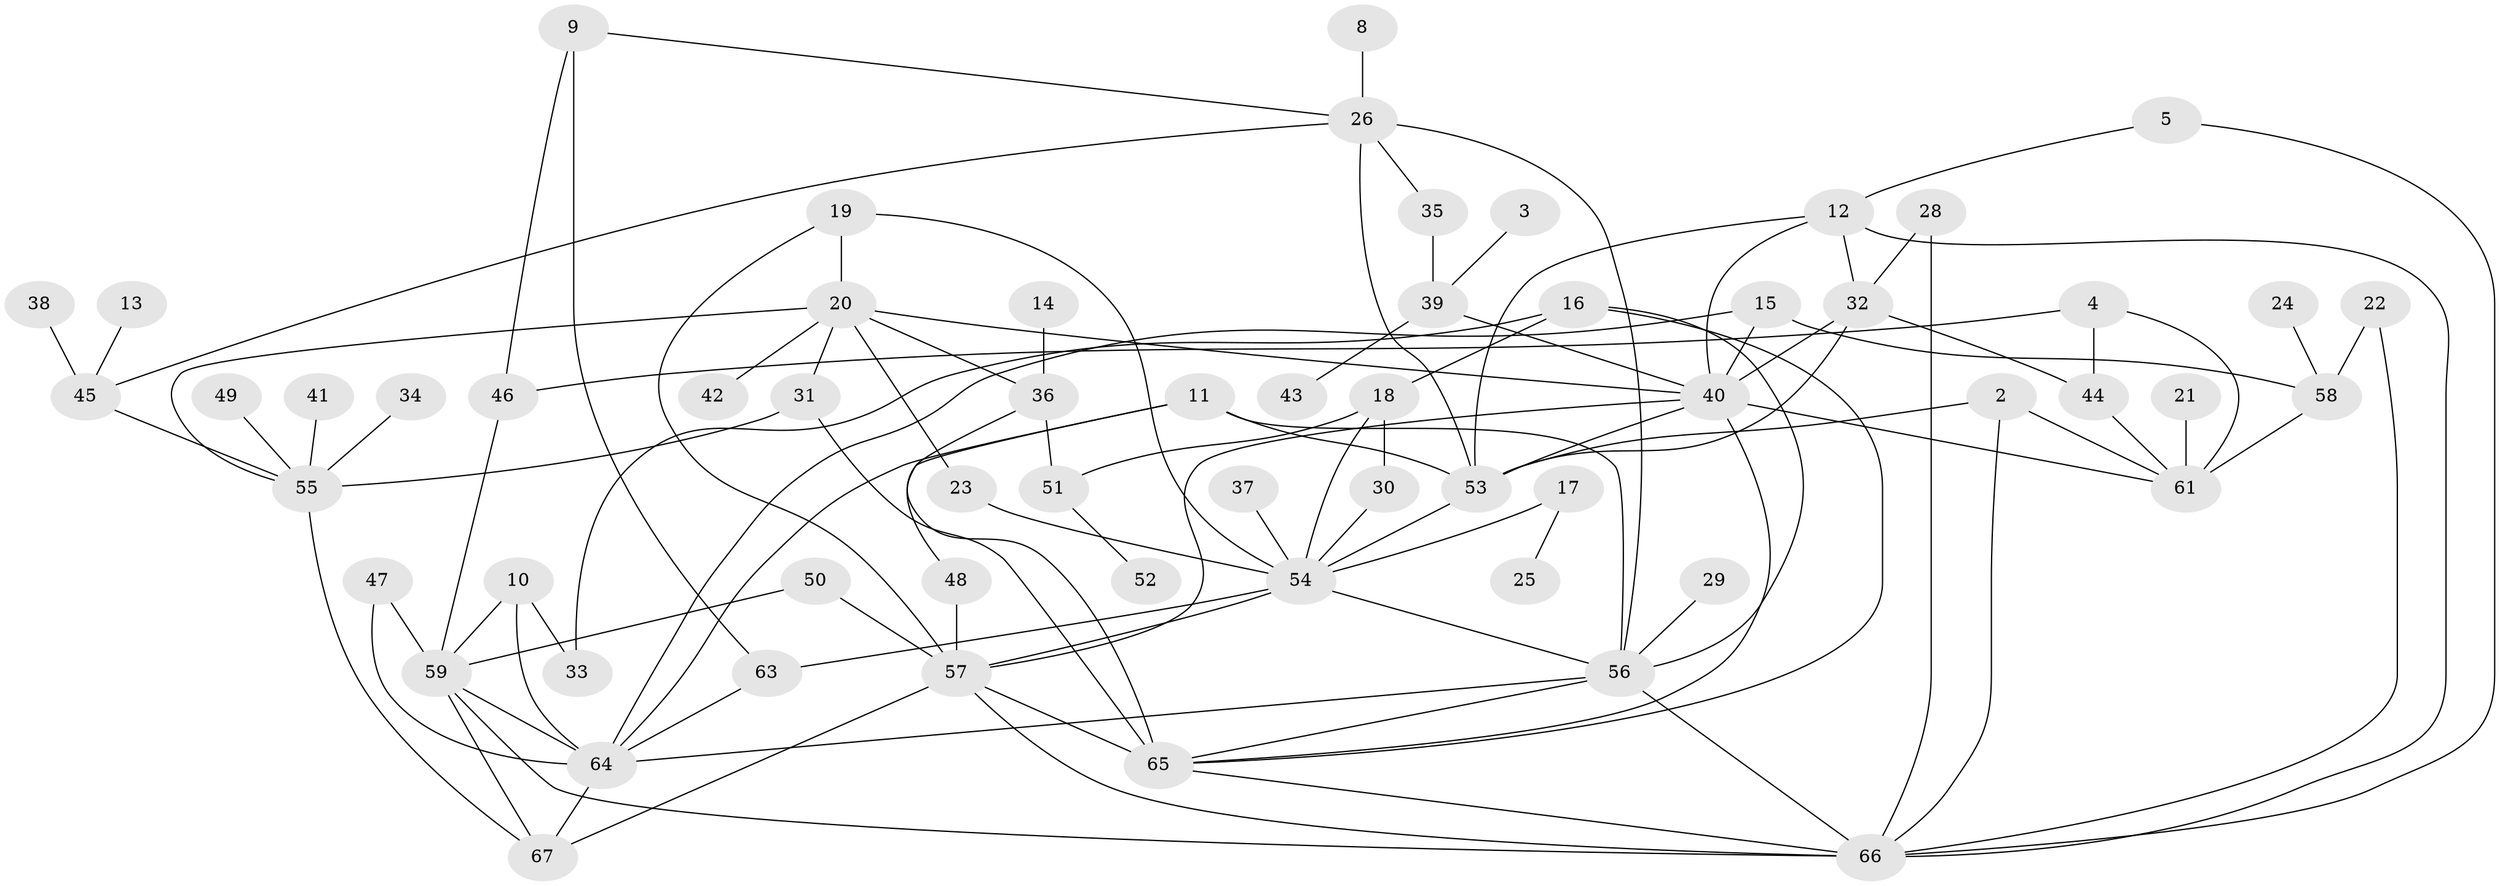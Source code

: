 // original degree distribution, {1: 0.16911764705882354, 0: 0.051470588235294115, 7: 0.014705882352941176, 2: 0.2867647058823529, 3: 0.23529411764705882, 4: 0.14705882352941177, 6: 0.029411764705882353, 5: 0.0661764705882353}
// Generated by graph-tools (version 1.1) at 2025/49/03/09/25 03:49:14]
// undirected, 61 vertices, 106 edges
graph export_dot {
graph [start="1"]
  node [color=gray90,style=filled];
  2;
  3;
  4;
  5;
  8;
  9;
  10;
  11;
  12;
  13;
  14;
  15;
  16;
  17;
  18;
  19;
  20;
  21;
  22;
  23;
  24;
  25;
  26;
  28;
  29;
  30;
  31;
  32;
  33;
  34;
  35;
  36;
  37;
  38;
  39;
  40;
  41;
  42;
  43;
  44;
  45;
  46;
  47;
  48;
  49;
  50;
  51;
  52;
  53;
  54;
  55;
  56;
  57;
  58;
  59;
  61;
  63;
  64;
  65;
  66;
  67;
  2 -- 53 [weight=1.0];
  2 -- 61 [weight=1.0];
  2 -- 66 [weight=1.0];
  3 -- 39 [weight=1.0];
  4 -- 44 [weight=1.0];
  4 -- 46 [weight=1.0];
  4 -- 61 [weight=1.0];
  5 -- 12 [weight=1.0];
  5 -- 66 [weight=1.0];
  8 -- 26 [weight=1.0];
  9 -- 26 [weight=1.0];
  9 -- 46 [weight=1.0];
  9 -- 63 [weight=1.0];
  10 -- 33 [weight=1.0];
  10 -- 59 [weight=1.0];
  10 -- 64 [weight=1.0];
  11 -- 48 [weight=1.0];
  11 -- 53 [weight=1.0];
  11 -- 56 [weight=1.0];
  11 -- 64 [weight=1.0];
  12 -- 32 [weight=1.0];
  12 -- 40 [weight=1.0];
  12 -- 53 [weight=1.0];
  12 -- 66 [weight=1.0];
  13 -- 45 [weight=1.0];
  14 -- 36 [weight=1.0];
  15 -- 40 [weight=1.0];
  15 -- 58 [weight=1.0];
  15 -- 64 [weight=1.0];
  16 -- 18 [weight=1.0];
  16 -- 33 [weight=1.0];
  16 -- 56 [weight=1.0];
  16 -- 65 [weight=1.0];
  17 -- 25 [weight=1.0];
  17 -- 54 [weight=1.0];
  18 -- 30 [weight=1.0];
  18 -- 51 [weight=1.0];
  18 -- 54 [weight=1.0];
  19 -- 20 [weight=1.0];
  19 -- 54 [weight=1.0];
  19 -- 57 [weight=1.0];
  20 -- 23 [weight=1.0];
  20 -- 31 [weight=1.0];
  20 -- 36 [weight=1.0];
  20 -- 40 [weight=1.0];
  20 -- 42 [weight=1.0];
  20 -- 55 [weight=1.0];
  21 -- 61 [weight=1.0];
  22 -- 58 [weight=1.0];
  22 -- 66 [weight=1.0];
  23 -- 54 [weight=1.0];
  24 -- 58 [weight=1.0];
  26 -- 35 [weight=1.0];
  26 -- 45 [weight=1.0];
  26 -- 53 [weight=1.0];
  26 -- 56 [weight=1.0];
  28 -- 32 [weight=1.0];
  28 -- 66 [weight=1.0];
  29 -- 56 [weight=1.0];
  30 -- 54 [weight=1.0];
  31 -- 55 [weight=1.0];
  31 -- 65 [weight=1.0];
  32 -- 40 [weight=1.0];
  32 -- 44 [weight=1.0];
  32 -- 53 [weight=1.0];
  34 -- 55 [weight=1.0];
  35 -- 39 [weight=1.0];
  36 -- 51 [weight=1.0];
  36 -- 65 [weight=1.0];
  37 -- 54 [weight=1.0];
  38 -- 45 [weight=1.0];
  39 -- 40 [weight=1.0];
  39 -- 43 [weight=1.0];
  40 -- 53 [weight=1.0];
  40 -- 57 [weight=1.0];
  40 -- 61 [weight=1.0];
  40 -- 65 [weight=1.0];
  41 -- 55 [weight=1.0];
  44 -- 61 [weight=1.0];
  45 -- 55 [weight=1.0];
  46 -- 59 [weight=1.0];
  47 -- 59 [weight=1.0];
  47 -- 64 [weight=1.0];
  48 -- 57 [weight=1.0];
  49 -- 55 [weight=1.0];
  50 -- 57 [weight=1.0];
  50 -- 59 [weight=1.0];
  51 -- 52 [weight=1.0];
  53 -- 54 [weight=1.0];
  54 -- 56 [weight=1.0];
  54 -- 57 [weight=1.0];
  54 -- 63 [weight=1.0];
  55 -- 67 [weight=1.0];
  56 -- 64 [weight=1.0];
  56 -- 65 [weight=1.0];
  56 -- 66 [weight=1.0];
  57 -- 65 [weight=2.0];
  57 -- 66 [weight=2.0];
  57 -- 67 [weight=1.0];
  58 -- 61 [weight=2.0];
  59 -- 64 [weight=1.0];
  59 -- 66 [weight=1.0];
  59 -- 67 [weight=1.0];
  63 -- 64 [weight=1.0];
  64 -- 67 [weight=1.0];
  65 -- 66 [weight=1.0];
}

